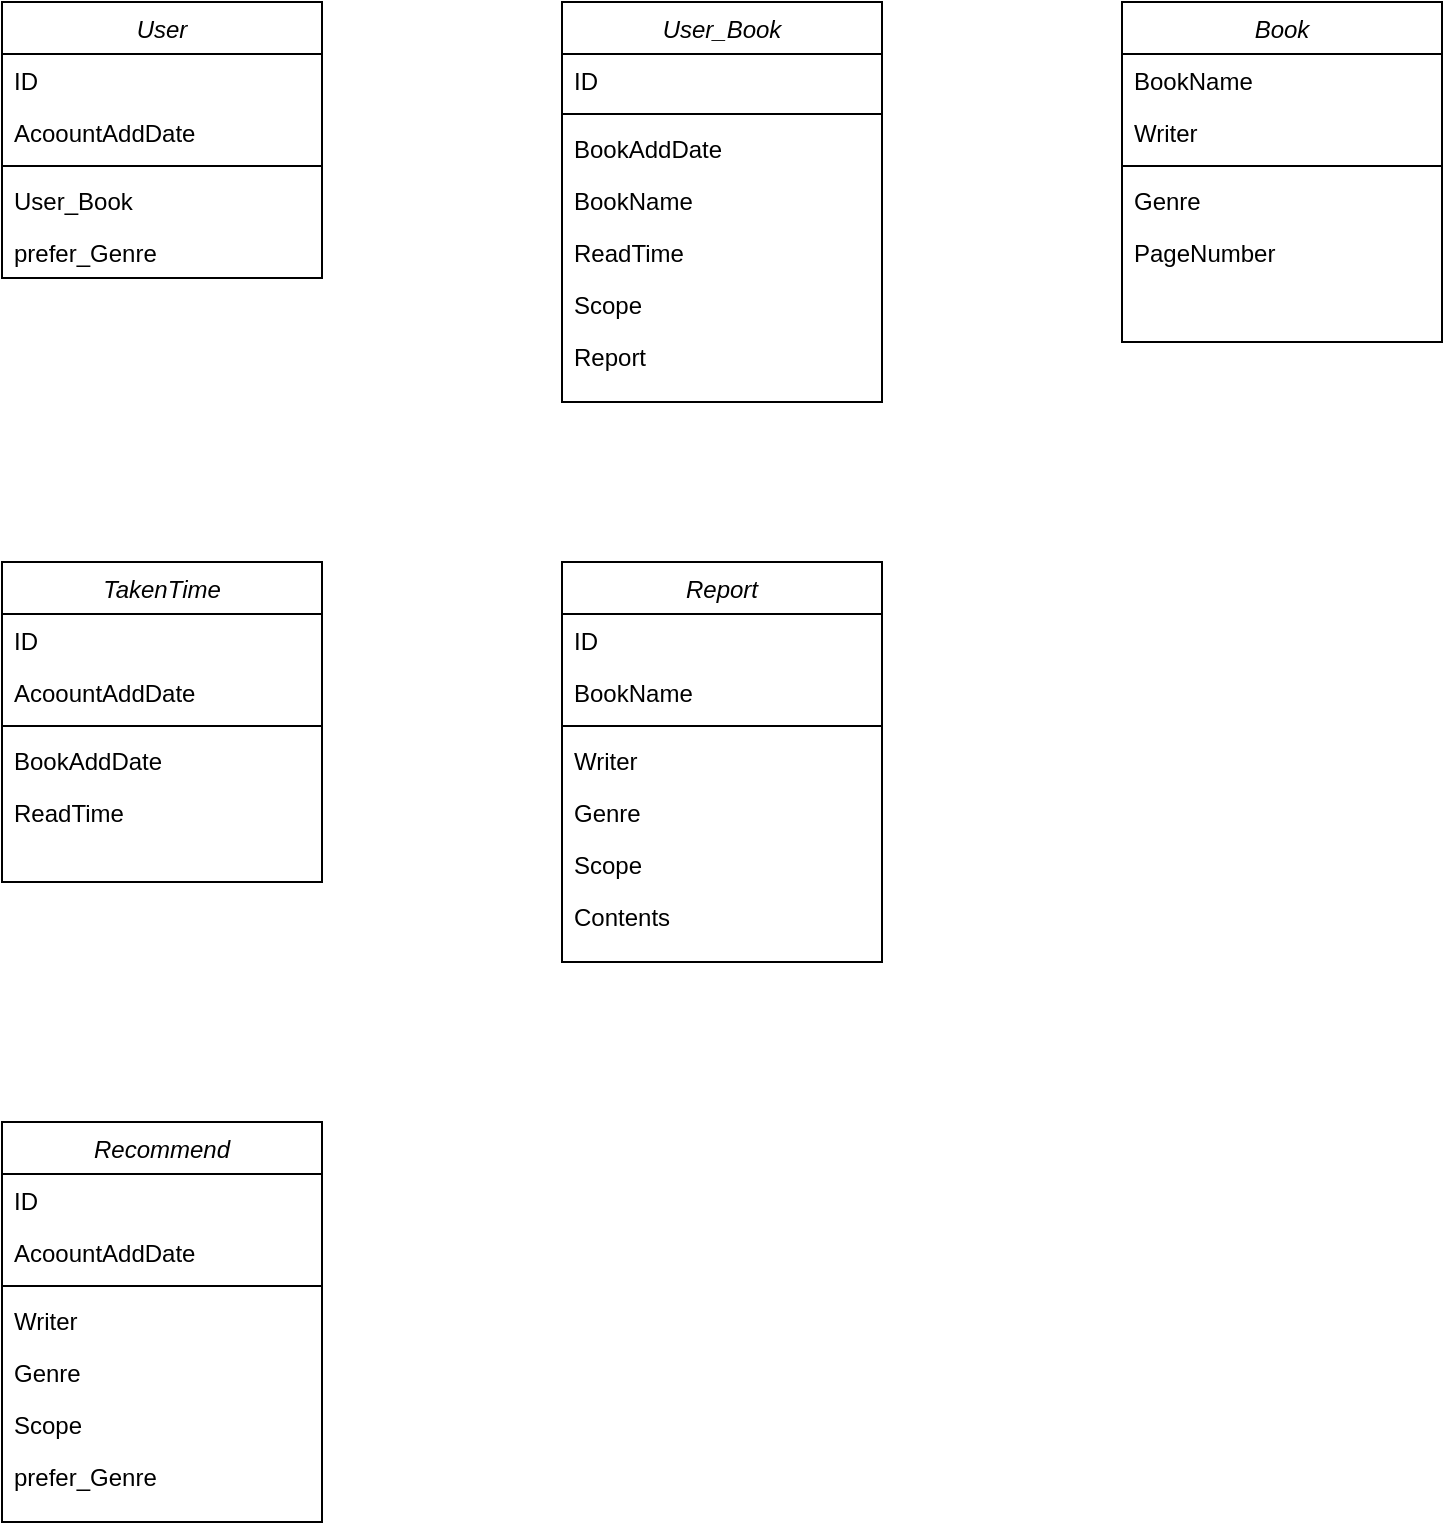 <mxfile version="16.2.6" type="github">
  <diagram id="C5RBs43oDa-KdzZeNtuy" name="Page-1">
    <mxGraphModel dx="1182" dy="764" grid="1" gridSize="10" guides="1" tooltips="1" connect="1" arrows="1" fold="1" page="1" pageScale="1" pageWidth="827" pageHeight="1169" math="0" shadow="0">
      <root>
        <mxCell id="WIyWlLk6GJQsqaUBKTNV-0" />
        <mxCell id="WIyWlLk6GJQsqaUBKTNV-1" parent="WIyWlLk6GJQsqaUBKTNV-0" />
        <mxCell id="zkfFHV4jXpPFQw0GAbJ--0" value="User" style="swimlane;fontStyle=2;align=center;verticalAlign=top;childLayout=stackLayout;horizontal=1;startSize=26;horizontalStack=0;resizeParent=1;resizeLast=0;collapsible=1;marginBottom=0;rounded=0;shadow=0;strokeWidth=1;" parent="WIyWlLk6GJQsqaUBKTNV-1" vertex="1">
          <mxGeometry x="80" y="80" width="160" height="138" as="geometry">
            <mxRectangle x="230" y="140" width="160" height="26" as="alternateBounds" />
          </mxGeometry>
        </mxCell>
        <mxCell id="zkfFHV4jXpPFQw0GAbJ--1" value="ID" style="text;align=left;verticalAlign=top;spacingLeft=4;spacingRight=4;overflow=hidden;rotatable=0;points=[[0,0.5],[1,0.5]];portConstraint=eastwest;" parent="zkfFHV4jXpPFQw0GAbJ--0" vertex="1">
          <mxGeometry y="26" width="160" height="26" as="geometry" />
        </mxCell>
        <mxCell id="Vtaw8AIjLFNX02FTeftv-0" value="AcoountAddDate" style="text;align=left;verticalAlign=top;spacingLeft=4;spacingRight=4;overflow=hidden;rotatable=0;points=[[0,0.5],[1,0.5]];portConstraint=eastwest;" vertex="1" parent="zkfFHV4jXpPFQw0GAbJ--0">
          <mxGeometry y="52" width="160" height="26" as="geometry" />
        </mxCell>
        <mxCell id="zkfFHV4jXpPFQw0GAbJ--4" value="" style="line;html=1;strokeWidth=1;align=left;verticalAlign=middle;spacingTop=-1;spacingLeft=3;spacingRight=3;rotatable=0;labelPosition=right;points=[];portConstraint=eastwest;" parent="zkfFHV4jXpPFQw0GAbJ--0" vertex="1">
          <mxGeometry y="78" width="160" height="8" as="geometry" />
        </mxCell>
        <mxCell id="zkfFHV4jXpPFQw0GAbJ--5" value="User_Book" style="text;align=left;verticalAlign=top;spacingLeft=4;spacingRight=4;overflow=hidden;rotatable=0;points=[[0,0.5],[1,0.5]];portConstraint=eastwest;" parent="zkfFHV4jXpPFQw0GAbJ--0" vertex="1">
          <mxGeometry y="86" width="160" height="26" as="geometry" />
        </mxCell>
        <mxCell id="PzWl7GW52-QV-IEUYMRA-0" value="prefer_Genre" style="text;align=left;verticalAlign=top;spacingLeft=4;spacingRight=4;overflow=hidden;rotatable=0;points=[[0,0.5],[1,0.5]];portConstraint=eastwest;" parent="zkfFHV4jXpPFQw0GAbJ--0" vertex="1">
          <mxGeometry y="112" width="160" height="26" as="geometry" />
        </mxCell>
        <mxCell id="PzWl7GW52-QV-IEUYMRA-1" value="User_Book" style="swimlane;fontStyle=2;align=center;verticalAlign=top;childLayout=stackLayout;horizontal=1;startSize=26;horizontalStack=0;resizeParent=1;resizeLast=0;collapsible=1;marginBottom=0;rounded=0;shadow=0;strokeWidth=1;" parent="WIyWlLk6GJQsqaUBKTNV-1" vertex="1">
          <mxGeometry x="360" y="80" width="160" height="200" as="geometry">
            <mxRectangle x="230" y="140" width="160" height="26" as="alternateBounds" />
          </mxGeometry>
        </mxCell>
        <mxCell id="PzWl7GW52-QV-IEUYMRA-2" value="ID" style="text;align=left;verticalAlign=top;spacingLeft=4;spacingRight=4;overflow=hidden;rotatable=0;points=[[0,0.5],[1,0.5]];portConstraint=eastwest;" parent="PzWl7GW52-QV-IEUYMRA-1" vertex="1">
          <mxGeometry y="26" width="160" height="26" as="geometry" />
        </mxCell>
        <mxCell id="PzWl7GW52-QV-IEUYMRA-3" value="" style="line;html=1;strokeWidth=1;align=left;verticalAlign=middle;spacingTop=-1;spacingLeft=3;spacingRight=3;rotatable=0;labelPosition=right;points=[];portConstraint=eastwest;" parent="PzWl7GW52-QV-IEUYMRA-1" vertex="1">
          <mxGeometry y="52" width="160" height="8" as="geometry" />
        </mxCell>
        <mxCell id="PzWl7GW52-QV-IEUYMRA-4" value="BookAddDate" style="text;align=left;verticalAlign=top;spacingLeft=4;spacingRight=4;overflow=hidden;rotatable=0;points=[[0,0.5],[1,0.5]];portConstraint=eastwest;" parent="PzWl7GW52-QV-IEUYMRA-1" vertex="1">
          <mxGeometry y="60" width="160" height="26" as="geometry" />
        </mxCell>
        <mxCell id="PzWl7GW52-QV-IEUYMRA-5" value="BookName" style="text;align=left;verticalAlign=top;spacingLeft=4;spacingRight=4;overflow=hidden;rotatable=0;points=[[0,0.5],[1,0.5]];portConstraint=eastwest;" parent="PzWl7GW52-QV-IEUYMRA-1" vertex="1">
          <mxGeometry y="86" width="160" height="26" as="geometry" />
        </mxCell>
        <mxCell id="PzWl7GW52-QV-IEUYMRA-11" value="ReadTime" style="text;align=left;verticalAlign=top;spacingLeft=4;spacingRight=4;overflow=hidden;rotatable=0;points=[[0,0.5],[1,0.5]];portConstraint=eastwest;" parent="PzWl7GW52-QV-IEUYMRA-1" vertex="1">
          <mxGeometry y="112" width="160" height="26" as="geometry" />
        </mxCell>
        <mxCell id="PzWl7GW52-QV-IEUYMRA-13" value="Scope" style="text;align=left;verticalAlign=top;spacingLeft=4;spacingRight=4;overflow=hidden;rotatable=0;points=[[0,0.5],[1,0.5]];portConstraint=eastwest;" parent="PzWl7GW52-QV-IEUYMRA-1" vertex="1">
          <mxGeometry y="138" width="160" height="26" as="geometry" />
        </mxCell>
        <mxCell id="PzWl7GW52-QV-IEUYMRA-14" value="Report" style="text;align=left;verticalAlign=top;spacingLeft=4;spacingRight=4;overflow=hidden;rotatable=0;points=[[0,0.5],[1,0.5]];portConstraint=eastwest;" parent="PzWl7GW52-QV-IEUYMRA-1" vertex="1">
          <mxGeometry y="164" width="160" height="26" as="geometry" />
        </mxCell>
        <mxCell id="PzWl7GW52-QV-IEUYMRA-6" value="Book" style="swimlane;fontStyle=2;align=center;verticalAlign=top;childLayout=stackLayout;horizontal=1;startSize=26;horizontalStack=0;resizeParent=1;resizeLast=0;collapsible=1;marginBottom=0;rounded=0;shadow=0;strokeWidth=1;" parent="WIyWlLk6GJQsqaUBKTNV-1" vertex="1">
          <mxGeometry x="640" y="80" width="160" height="170" as="geometry">
            <mxRectangle x="230" y="140" width="160" height="26" as="alternateBounds" />
          </mxGeometry>
        </mxCell>
        <mxCell id="PzWl7GW52-QV-IEUYMRA-10" value="BookName" style="text;align=left;verticalAlign=top;spacingLeft=4;spacingRight=4;overflow=hidden;rotatable=0;points=[[0,0.5],[1,0.5]];portConstraint=eastwest;" parent="PzWl7GW52-QV-IEUYMRA-6" vertex="1">
          <mxGeometry y="26" width="160" height="26" as="geometry" />
        </mxCell>
        <mxCell id="PzWl7GW52-QV-IEUYMRA-7" value="Writer" style="text;align=left;verticalAlign=top;spacingLeft=4;spacingRight=4;overflow=hidden;rotatable=0;points=[[0,0.5],[1,0.5]];portConstraint=eastwest;" parent="PzWl7GW52-QV-IEUYMRA-6" vertex="1">
          <mxGeometry y="52" width="160" height="26" as="geometry" />
        </mxCell>
        <mxCell id="PzWl7GW52-QV-IEUYMRA-8" value="" style="line;html=1;strokeWidth=1;align=left;verticalAlign=middle;spacingTop=-1;spacingLeft=3;spacingRight=3;rotatable=0;labelPosition=right;points=[];portConstraint=eastwest;" parent="PzWl7GW52-QV-IEUYMRA-6" vertex="1">
          <mxGeometry y="78" width="160" height="8" as="geometry" />
        </mxCell>
        <mxCell id="PzWl7GW52-QV-IEUYMRA-9" value="Genre" style="text;align=left;verticalAlign=top;spacingLeft=4;spacingRight=4;overflow=hidden;rotatable=0;points=[[0,0.5],[1,0.5]];portConstraint=eastwest;" parent="PzWl7GW52-QV-IEUYMRA-6" vertex="1">
          <mxGeometry y="86" width="160" height="26" as="geometry" />
        </mxCell>
        <mxCell id="PzWl7GW52-QV-IEUYMRA-15" value="PageNumber" style="text;align=left;verticalAlign=top;spacingLeft=4;spacingRight=4;overflow=hidden;rotatable=0;points=[[0,0.5],[1,0.5]];portConstraint=eastwest;" parent="PzWl7GW52-QV-IEUYMRA-6" vertex="1">
          <mxGeometry y="112" width="160" height="26" as="geometry" />
        </mxCell>
        <mxCell id="PzWl7GW52-QV-IEUYMRA-16" value="TakenTime" style="swimlane;fontStyle=2;align=center;verticalAlign=top;childLayout=stackLayout;horizontal=1;startSize=26;horizontalStack=0;resizeParent=1;resizeLast=0;collapsible=1;marginBottom=0;rounded=0;shadow=0;strokeWidth=1;" parent="WIyWlLk6GJQsqaUBKTNV-1" vertex="1">
          <mxGeometry x="80" y="360" width="160" height="160" as="geometry">
            <mxRectangle x="230" y="140" width="160" height="26" as="alternateBounds" />
          </mxGeometry>
        </mxCell>
        <mxCell id="PzWl7GW52-QV-IEUYMRA-17" value="ID" style="text;align=left;verticalAlign=top;spacingLeft=4;spacingRight=4;overflow=hidden;rotatable=0;points=[[0,0.5],[1,0.5]];portConstraint=eastwest;" parent="PzWl7GW52-QV-IEUYMRA-16" vertex="1">
          <mxGeometry y="26" width="160" height="26" as="geometry" />
        </mxCell>
        <mxCell id="Vtaw8AIjLFNX02FTeftv-2" value="AcoountAddDate" style="text;align=left;verticalAlign=top;spacingLeft=4;spacingRight=4;overflow=hidden;rotatable=0;points=[[0,0.5],[1,0.5]];portConstraint=eastwest;" vertex="1" parent="PzWl7GW52-QV-IEUYMRA-16">
          <mxGeometry y="52" width="160" height="26" as="geometry" />
        </mxCell>
        <mxCell id="PzWl7GW52-QV-IEUYMRA-18" value="" style="line;html=1;strokeWidth=1;align=left;verticalAlign=middle;spacingTop=-1;spacingLeft=3;spacingRight=3;rotatable=0;labelPosition=right;points=[];portConstraint=eastwest;" parent="PzWl7GW52-QV-IEUYMRA-16" vertex="1">
          <mxGeometry y="78" width="160" height="8" as="geometry" />
        </mxCell>
        <mxCell id="PzWl7GW52-QV-IEUYMRA-19" value="BookAddDate" style="text;align=left;verticalAlign=top;spacingLeft=4;spacingRight=4;overflow=hidden;rotatable=0;points=[[0,0.5],[1,0.5]];portConstraint=eastwest;" parent="PzWl7GW52-QV-IEUYMRA-16" vertex="1">
          <mxGeometry y="86" width="160" height="26" as="geometry" />
        </mxCell>
        <mxCell id="PzWl7GW52-QV-IEUYMRA-21" value="ReadTime" style="text;align=left;verticalAlign=top;spacingLeft=4;spacingRight=4;overflow=hidden;rotatable=0;points=[[0,0.5],[1,0.5]];portConstraint=eastwest;" parent="PzWl7GW52-QV-IEUYMRA-16" vertex="1">
          <mxGeometry y="112" width="160" height="26" as="geometry" />
        </mxCell>
        <mxCell id="PzWl7GW52-QV-IEUYMRA-22" value="Report" style="swimlane;fontStyle=2;align=center;verticalAlign=top;childLayout=stackLayout;horizontal=1;startSize=26;horizontalStack=0;resizeParent=1;resizeLast=0;collapsible=1;marginBottom=0;rounded=0;shadow=0;strokeWidth=1;" parent="WIyWlLk6GJQsqaUBKTNV-1" vertex="1">
          <mxGeometry x="360" y="360" width="160" height="200" as="geometry">
            <mxRectangle x="230" y="140" width="160" height="26" as="alternateBounds" />
          </mxGeometry>
        </mxCell>
        <mxCell id="PzWl7GW52-QV-IEUYMRA-23" value="ID" style="text;align=left;verticalAlign=top;spacingLeft=4;spacingRight=4;overflow=hidden;rotatable=0;points=[[0,0.5],[1,0.5]];portConstraint=eastwest;" parent="PzWl7GW52-QV-IEUYMRA-22" vertex="1">
          <mxGeometry y="26" width="160" height="26" as="geometry" />
        </mxCell>
        <mxCell id="PzWl7GW52-QV-IEUYMRA-25" value="BookName" style="text;align=left;verticalAlign=top;spacingLeft=4;spacingRight=4;overflow=hidden;rotatable=0;points=[[0,0.5],[1,0.5]];portConstraint=eastwest;" parent="PzWl7GW52-QV-IEUYMRA-22" vertex="1">
          <mxGeometry y="52" width="160" height="26" as="geometry" />
        </mxCell>
        <mxCell id="PzWl7GW52-QV-IEUYMRA-24" value="" style="line;html=1;strokeWidth=1;align=left;verticalAlign=middle;spacingTop=-1;spacingLeft=3;spacingRight=3;rotatable=0;labelPosition=right;points=[];portConstraint=eastwest;" parent="PzWl7GW52-QV-IEUYMRA-22" vertex="1">
          <mxGeometry y="78" width="160" height="8" as="geometry" />
        </mxCell>
        <mxCell id="PzWl7GW52-QV-IEUYMRA-26" value="Writer" style="text;align=left;verticalAlign=top;spacingLeft=4;spacingRight=4;overflow=hidden;rotatable=0;points=[[0,0.5],[1,0.5]];portConstraint=eastwest;" parent="PzWl7GW52-QV-IEUYMRA-22" vertex="1">
          <mxGeometry y="86" width="160" height="26" as="geometry" />
        </mxCell>
        <mxCell id="PzWl7GW52-QV-IEUYMRA-27" value="Genre" style="text;align=left;verticalAlign=top;spacingLeft=4;spacingRight=4;overflow=hidden;rotatable=0;points=[[0,0.5],[1,0.5]];portConstraint=eastwest;" parent="PzWl7GW52-QV-IEUYMRA-22" vertex="1">
          <mxGeometry y="112" width="160" height="26" as="geometry" />
        </mxCell>
        <mxCell id="PzWl7GW52-QV-IEUYMRA-28" value="Scope" style="text;align=left;verticalAlign=top;spacingLeft=4;spacingRight=4;overflow=hidden;rotatable=0;points=[[0,0.5],[1,0.5]];portConstraint=eastwest;" parent="PzWl7GW52-QV-IEUYMRA-22" vertex="1">
          <mxGeometry y="138" width="160" height="26" as="geometry" />
        </mxCell>
        <mxCell id="PzWl7GW52-QV-IEUYMRA-29" value="Contents" style="text;align=left;verticalAlign=top;spacingLeft=4;spacingRight=4;overflow=hidden;rotatable=0;points=[[0,0.5],[1,0.5]];portConstraint=eastwest;" parent="PzWl7GW52-QV-IEUYMRA-22" vertex="1">
          <mxGeometry y="164" width="160" height="26" as="geometry" />
        </mxCell>
        <mxCell id="PzWl7GW52-QV-IEUYMRA-30" value="Recommend" style="swimlane;fontStyle=2;align=center;verticalAlign=top;childLayout=stackLayout;horizontal=1;startSize=26;horizontalStack=0;resizeParent=1;resizeLast=0;collapsible=1;marginBottom=0;rounded=0;shadow=0;strokeWidth=1;" parent="WIyWlLk6GJQsqaUBKTNV-1" vertex="1">
          <mxGeometry x="80" y="640" width="160" height="200" as="geometry">
            <mxRectangle x="230" y="140" width="160" height="26" as="alternateBounds" />
          </mxGeometry>
        </mxCell>
        <mxCell id="PzWl7GW52-QV-IEUYMRA-31" value="ID" style="text;align=left;verticalAlign=top;spacingLeft=4;spacingRight=4;overflow=hidden;rotatable=0;points=[[0,0.5],[1,0.5]];portConstraint=eastwest;" parent="PzWl7GW52-QV-IEUYMRA-30" vertex="1">
          <mxGeometry y="26" width="160" height="26" as="geometry" />
        </mxCell>
        <mxCell id="Vtaw8AIjLFNX02FTeftv-1" value="AcoountAddDate" style="text;align=left;verticalAlign=top;spacingLeft=4;spacingRight=4;overflow=hidden;rotatable=0;points=[[0,0.5],[1,0.5]];portConstraint=eastwest;" vertex="1" parent="PzWl7GW52-QV-IEUYMRA-30">
          <mxGeometry y="52" width="160" height="26" as="geometry" />
        </mxCell>
        <mxCell id="PzWl7GW52-QV-IEUYMRA-33" value="" style="line;html=1;strokeWidth=1;align=left;verticalAlign=middle;spacingTop=-1;spacingLeft=3;spacingRight=3;rotatable=0;labelPosition=right;points=[];portConstraint=eastwest;" parent="PzWl7GW52-QV-IEUYMRA-30" vertex="1">
          <mxGeometry y="78" width="160" height="8" as="geometry" />
        </mxCell>
        <mxCell id="PzWl7GW52-QV-IEUYMRA-34" value="Writer" style="text;align=left;verticalAlign=top;spacingLeft=4;spacingRight=4;overflow=hidden;rotatable=0;points=[[0,0.5],[1,0.5]];portConstraint=eastwest;" parent="PzWl7GW52-QV-IEUYMRA-30" vertex="1">
          <mxGeometry y="86" width="160" height="26" as="geometry" />
        </mxCell>
        <mxCell id="PzWl7GW52-QV-IEUYMRA-35" value="Genre" style="text;align=left;verticalAlign=top;spacingLeft=4;spacingRight=4;overflow=hidden;rotatable=0;points=[[0,0.5],[1,0.5]];portConstraint=eastwest;" parent="PzWl7GW52-QV-IEUYMRA-30" vertex="1">
          <mxGeometry y="112" width="160" height="26" as="geometry" />
        </mxCell>
        <mxCell id="PzWl7GW52-QV-IEUYMRA-36" value="Scope" style="text;align=left;verticalAlign=top;spacingLeft=4;spacingRight=4;overflow=hidden;rotatable=0;points=[[0,0.5],[1,0.5]];portConstraint=eastwest;" parent="PzWl7GW52-QV-IEUYMRA-30" vertex="1">
          <mxGeometry y="138" width="160" height="26" as="geometry" />
        </mxCell>
        <mxCell id="PzWl7GW52-QV-IEUYMRA-37" value="prefer_Genre" style="text;align=left;verticalAlign=top;spacingLeft=4;spacingRight=4;overflow=hidden;rotatable=0;points=[[0,0.5],[1,0.5]];portConstraint=eastwest;" parent="PzWl7GW52-QV-IEUYMRA-30" vertex="1">
          <mxGeometry y="164" width="160" height="26" as="geometry" />
        </mxCell>
      </root>
    </mxGraphModel>
  </diagram>
</mxfile>
